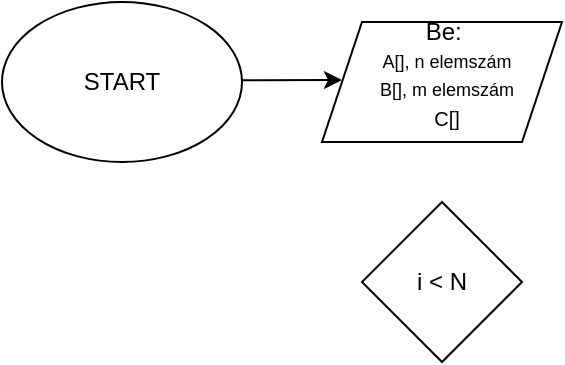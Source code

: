 <mxfile version="24.7.12">
  <diagram name="1 oldal" id="6Sz63gD1LzJvE59lOWrA">
    <mxGraphModel dx="1674" dy="830" grid="1" gridSize="10" guides="1" tooltips="1" connect="1" arrows="1" fold="1" page="1" pageScale="1" pageWidth="827" pageHeight="1169" math="0" shadow="0">
      <root>
        <mxCell id="0" />
        <mxCell id="1" parent="0" />
        <mxCell id="sVCOb3DIX_llfgqJKsz8-1" value="" style="ellipse;whiteSpace=wrap;html=1;" parent="1" vertex="1">
          <mxGeometry x="10" y="20" width="120" height="80" as="geometry" />
        </mxCell>
        <mxCell id="sVCOb3DIX_llfgqJKsz8-2" value="START" style="text;html=1;align=center;verticalAlign=middle;whiteSpace=wrap;rounded=0;" parent="1" vertex="1">
          <mxGeometry x="40" y="45" width="60" height="30" as="geometry" />
        </mxCell>
        <mxCell id="sVCOb3DIX_llfgqJKsz8-5" value="" style="endArrow=classic;html=1;rounded=0;" parent="1" edge="1">
          <mxGeometry width="50" height="50" relative="1" as="geometry">
            <mxPoint x="130" y="59.17" as="sourcePoint" />
            <mxPoint x="180" y="59" as="targetPoint" />
          </mxGeometry>
        </mxCell>
        <mxCell id="x1YZG30oZopkB-2oZda1-2" value="" style="shape=parallelogram;perimeter=parallelogramPerimeter;whiteSpace=wrap;html=1;fixedSize=1;" parent="1" vertex="1">
          <mxGeometry x="170" y="30" width="120" height="60" as="geometry" />
        </mxCell>
        <mxCell id="x1YZG30oZopkB-2oZda1-3" value="Be:&amp;nbsp;&lt;div&gt;&lt;font style=&quot;font-size: 9px;&quot;&gt;A[], n elemszám&lt;/font&gt;&lt;/div&gt;&lt;div&gt;&lt;font style=&quot;font-size: 9px;&quot;&gt;B[], m elemszám&lt;/font&gt;&lt;/div&gt;&lt;div&gt;&lt;font size=&quot;1&quot;&gt;C[]&lt;br&gt;&lt;/font&gt;&lt;div&gt;&lt;br&gt;&lt;/div&gt;&lt;/div&gt;" style="text;html=1;align=center;verticalAlign=middle;whiteSpace=wrap;rounded=0;" parent="1" vertex="1">
          <mxGeometry x="195" y="45" width="75" height="35" as="geometry" />
        </mxCell>
        <mxCell id="x1YZG30oZopkB-2oZda1-5" value="" style="rhombus;whiteSpace=wrap;html=1;" parent="1" vertex="1">
          <mxGeometry x="190" y="120" width="80" height="80" as="geometry" />
        </mxCell>
        <mxCell id="x1YZG30oZopkB-2oZda1-6" value="i &amp;lt; N" style="text;html=1;align=center;verticalAlign=middle;whiteSpace=wrap;rounded=0;" parent="1" vertex="1">
          <mxGeometry x="200" y="145" width="60" height="30" as="geometry" />
        </mxCell>
      </root>
    </mxGraphModel>
  </diagram>
</mxfile>

